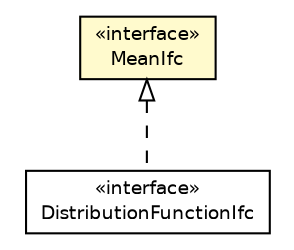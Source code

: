 #!/usr/local/bin/dot
#
# Class diagram 
# Generated by UMLGraph version 5.4 (http://www.umlgraph.org/)
#

digraph G {
	edge [fontname="Helvetica",fontsize=10,labelfontname="Helvetica",labelfontsize=10];
	node [fontname="Helvetica",fontsize=10,shape=plaintext];
	nodesep=0.25;
	ranksep=0.5;
	// jsl.utilities.random.distributions.MeanIfc
	c120791 [label=<<table title="jsl.utilities.random.distributions.MeanIfc" border="0" cellborder="1" cellspacing="0" cellpadding="2" port="p" bgcolor="lemonChiffon" href="./MeanIfc.html">
		<tr><td><table border="0" cellspacing="0" cellpadding="1">
<tr><td align="center" balign="center"> &#171;interface&#187; </td></tr>
<tr><td align="center" balign="center"> MeanIfc </td></tr>
		</table></td></tr>
		</table>>, URL="./MeanIfc.html", fontname="Helvetica", fontcolor="black", fontsize=9.0];
	// jsl.utilities.random.distributions.DistributionFunctionIfc
	c120804 [label=<<table title="jsl.utilities.random.distributions.DistributionFunctionIfc" border="0" cellborder="1" cellspacing="0" cellpadding="2" port="p" href="./DistributionFunctionIfc.html">
		<tr><td><table border="0" cellspacing="0" cellpadding="1">
<tr><td align="center" balign="center"> &#171;interface&#187; </td></tr>
<tr><td align="center" balign="center"> DistributionFunctionIfc </td></tr>
		</table></td></tr>
		</table>>, URL="./DistributionFunctionIfc.html", fontname="Helvetica", fontcolor="black", fontsize=9.0];
	//jsl.utilities.random.distributions.DistributionFunctionIfc implements jsl.utilities.random.distributions.MeanIfc
	c120791:p -> c120804:p [dir=back,arrowtail=empty,style=dashed];
}

